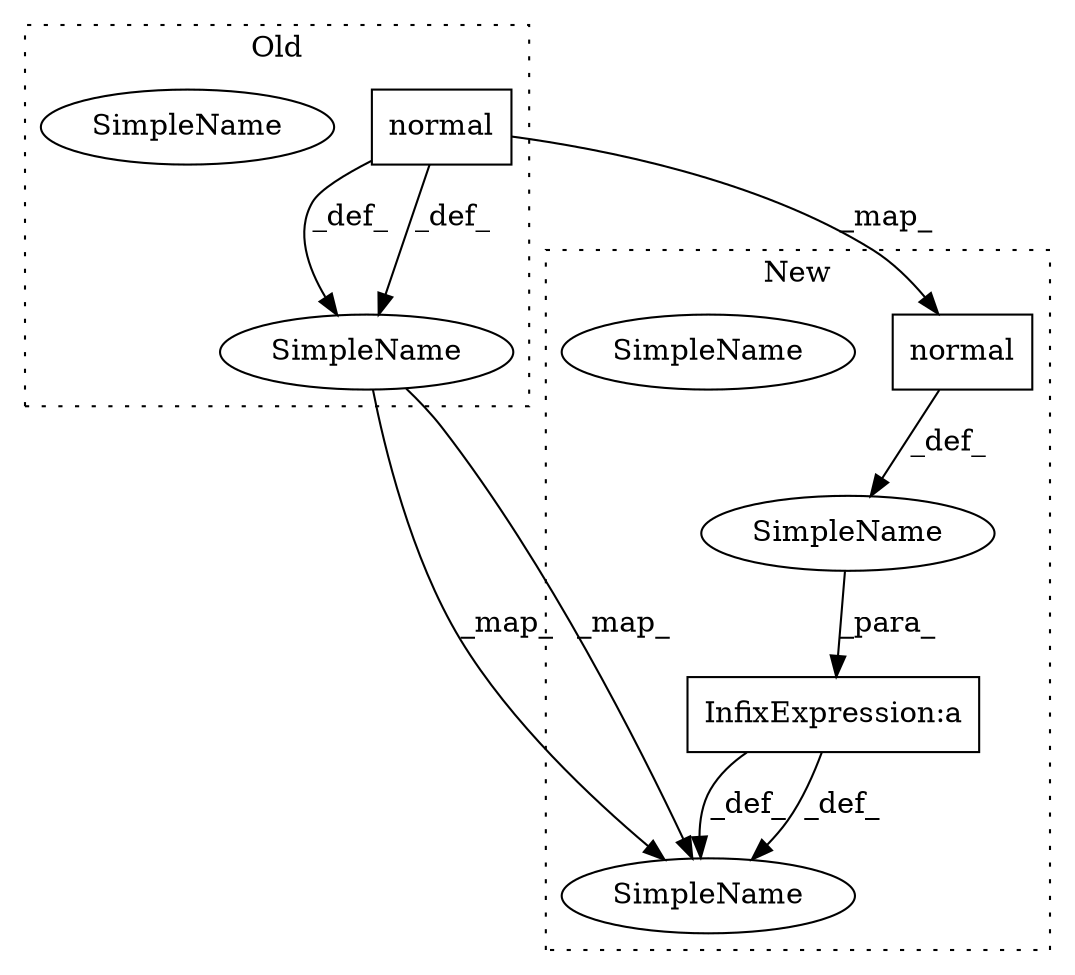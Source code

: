 digraph G {
subgraph cluster0 {
1 [label="normal" a="32" s="1640,1655" l="7,1" shape="box"];
3 [label="SimpleName" a="42" s="1662" l="7" shape="ellipse"];
6 [label="SimpleName" a="42" s="1662" l="7" shape="ellipse"];
label = "Old";
style="dotted";
}
subgraph cluster1 {
2 [label="normal" a="32" s="1472,1491" l="7,1" shape="box"];
4 [label="SimpleName" a="42" s="1500" l="7" shape="ellipse"];
5 [label="SimpleName" a="42" s="1500" l="7" shape="ellipse"];
7 [label="SimpleName" a="42" s="" l="" shape="ellipse"];
8 [label="InfixExpression:a" a="27" s="1435" l="3" shape="box"];
label = "New";
style="dotted";
}
1 -> 6 [label="_def_"];
1 -> 6 [label="_def_"];
1 -> 2 [label="_map_"];
2 -> 7 [label="_def_"];
6 -> 5 [label="_map_"];
6 -> 5 [label="_map_"];
7 -> 8 [label="_para_"];
8 -> 5 [label="_def_"];
8 -> 5 [label="_def_"];
}